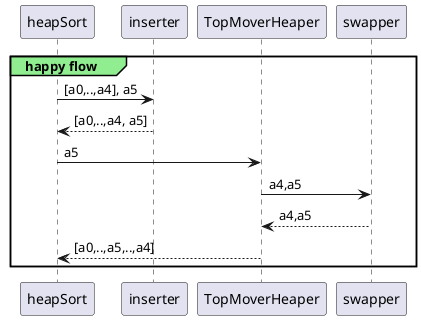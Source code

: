 @startuml
participant heapSort as 0
participant inserter as 1
participant TopMoverHeaper  as 2
participant swapper  as 3

group#lightgreen happy flow
0->1:[a0,..,a4], a5
0<--1:[a0,..,a4, a5]
0->2:a5
2->3:a4,a5
2<--3:a4,a5
0<--2:[a0,..,a5,..,a4]
end


@enduml
